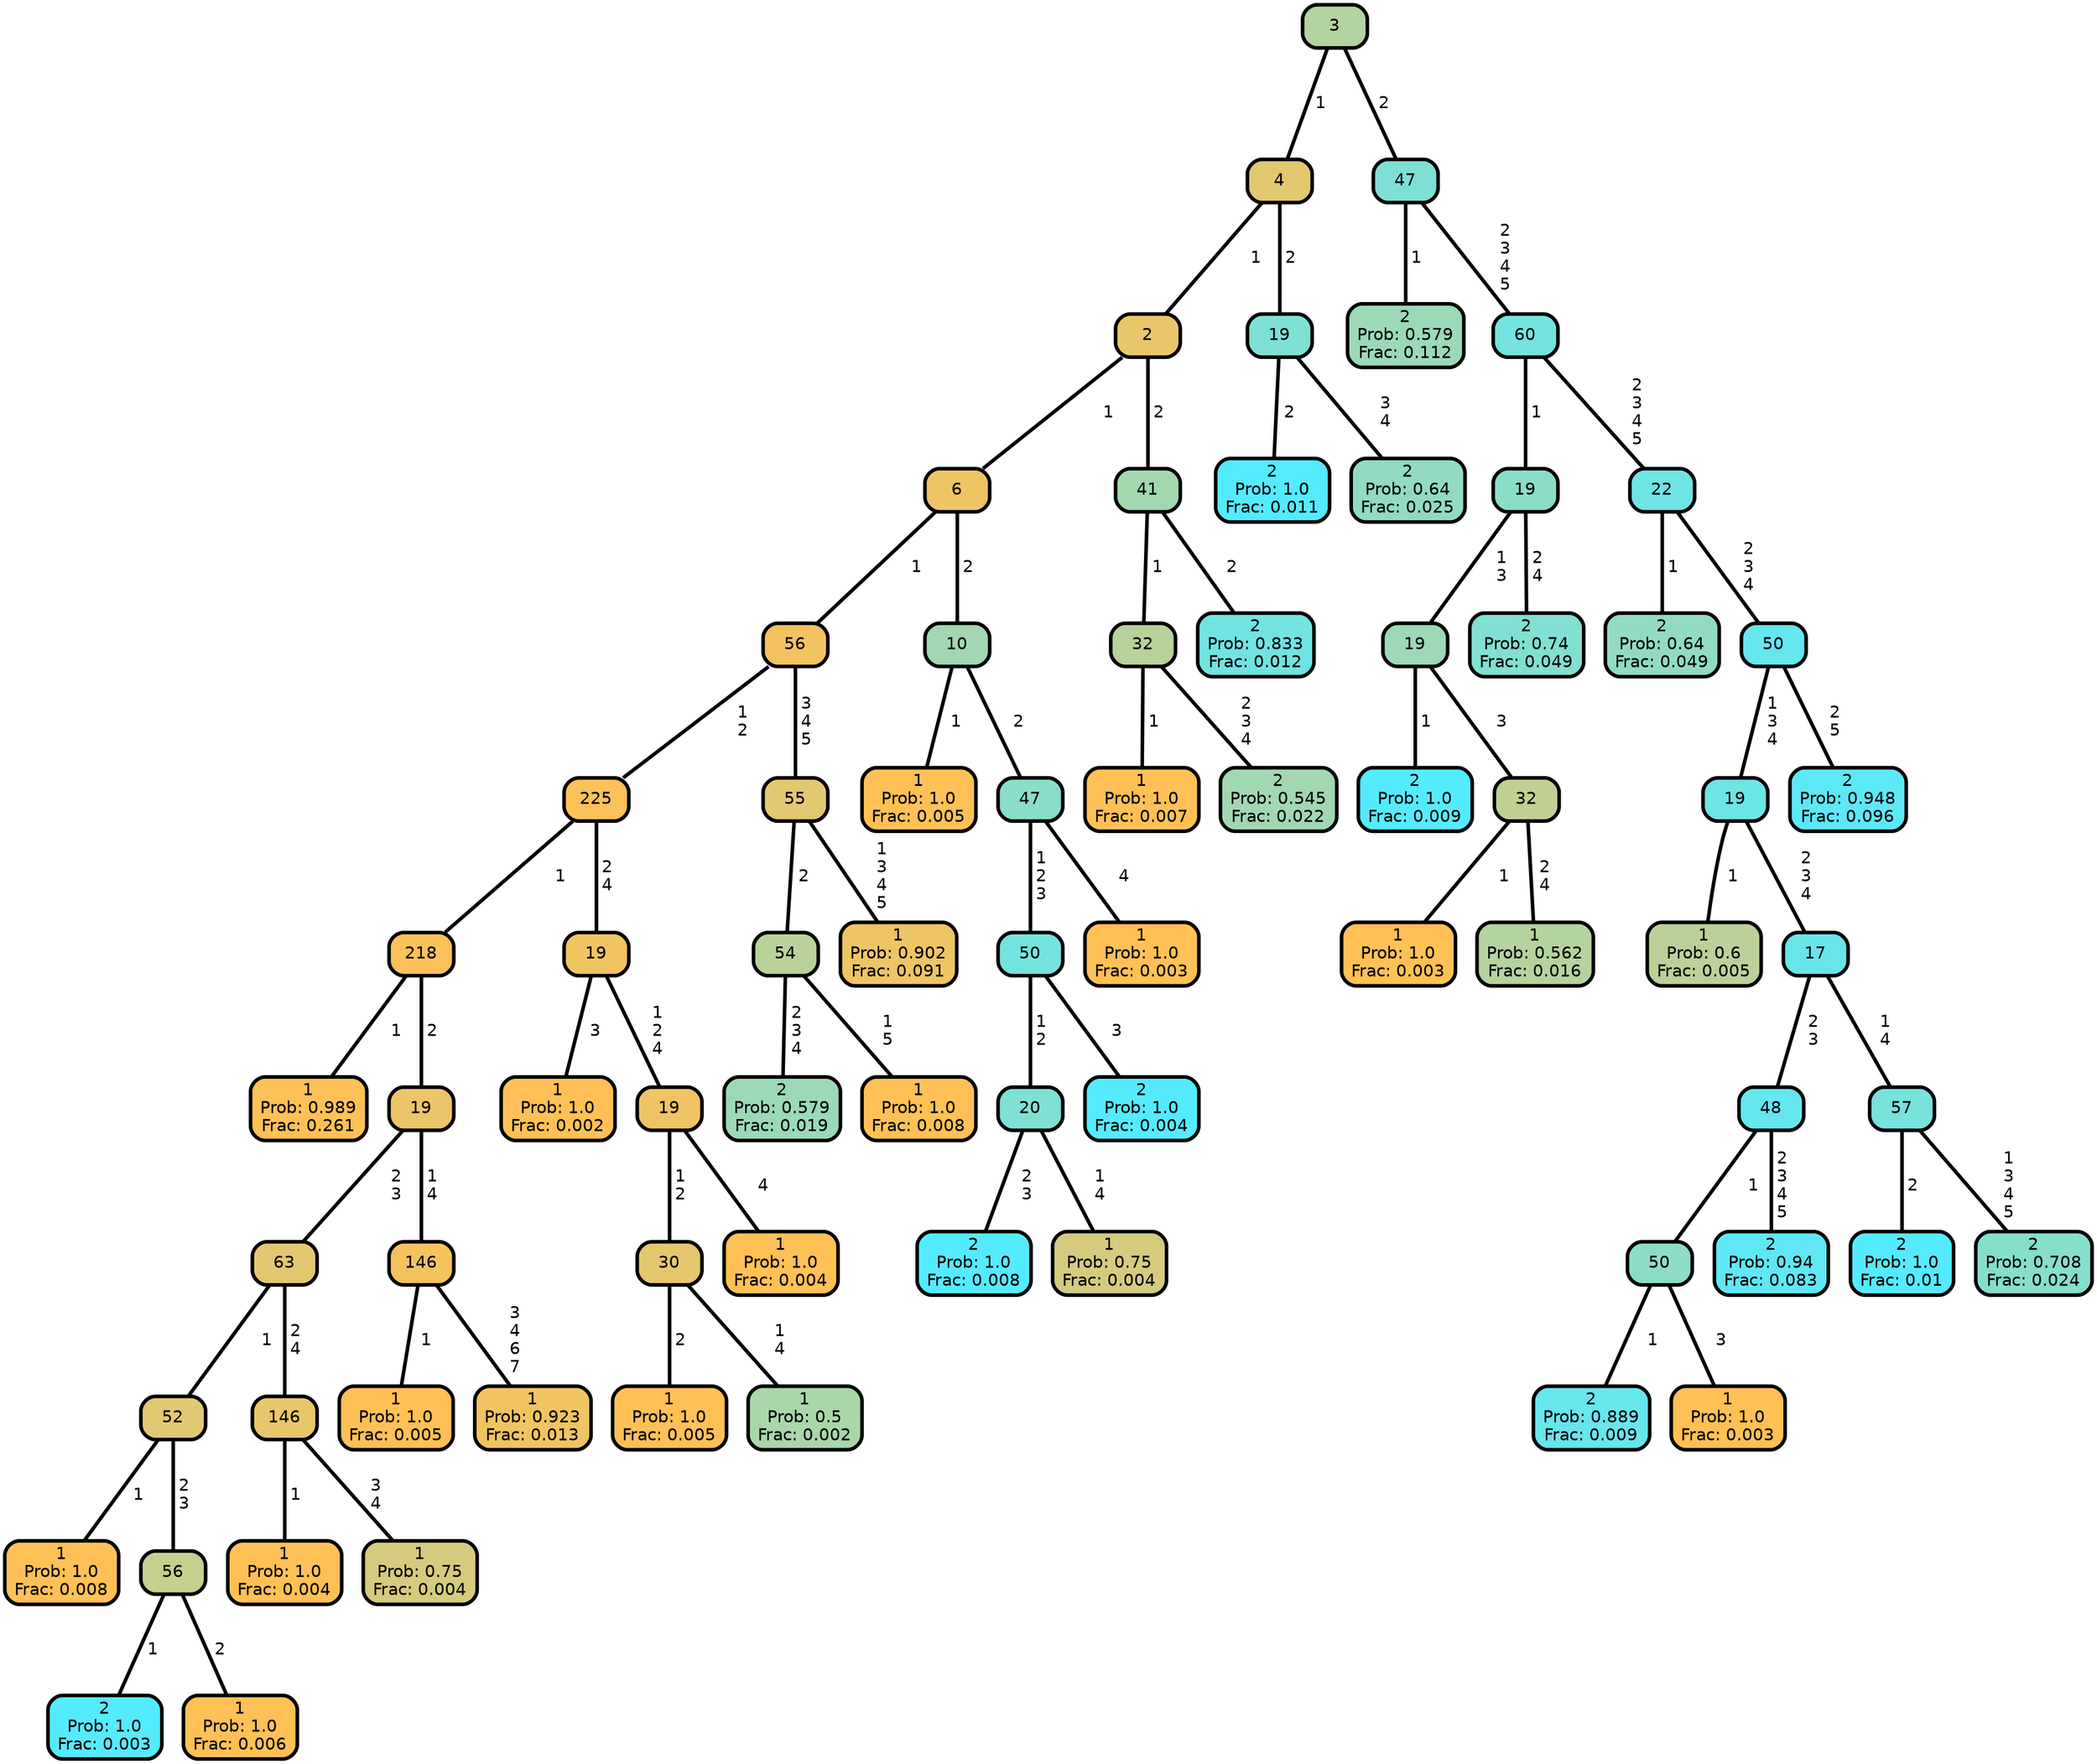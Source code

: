 graph Tree {
node [shape=box, style="filled, rounded",color="black",penwidth="3",fontcolor="black",                 fontname=helvetica] ;
graph [ranksep="0 equally", splines=straight,                 bgcolor=transparent, dpi=200] ;
edge [fontname=helvetica, color=black] ;
0 [label="1
Prob: 0.989
Frac: 0.261", fillcolor="#fdc156"] ;
1 [label="218", fillcolor="#fac259"] ;
2 [label="1
Prob: 1.0
Frac: 0.008", fillcolor="#ffc155"] ;
3 [label="52", fillcolor="#e1c873"] ;
4 [label="2
Prob: 1.0
Frac: 0.003", fillcolor="#55ebff"] ;
5 [label="56", fillcolor="#c6cf8d"] ;
6 [label="1
Prob: 1.0
Frac: 0.006", fillcolor="#ffc155"] ;
7 [label="63", fillcolor="#e3c770"] ;
8 [label="1
Prob: 1.0
Frac: 0.004", fillcolor="#ffc155"] ;
9 [label="146", fillcolor="#e9c66a"] ;
10 [label="1
Prob: 0.75
Frac: 0.004", fillcolor="#d4cb7f"] ;
11 [label="19", fillcolor="#ebc568"] ;
12 [label="1
Prob: 1.0
Frac: 0.005", fillcolor="#ffc155"] ;
13 [label="146", fillcolor="#f5c35e"] ;
14 [label="1
Prob: 0.923
Frac: 0.013", fillcolor="#f1c462"] ;
15 [label="225", fillcolor="#fac259"] ;
16 [label="1
Prob: 1.0
Frac: 0.002", fillcolor="#ffc155"] ;
17 [label="19", fillcolor="#f1c462"] ;
18 [label="1
Prob: 1.0
Frac: 0.005", fillcolor="#ffc155"] ;
19 [label="30", fillcolor="#e6c76d"] ;
20 [label="1
Prob: 0.5
Frac: 0.002", fillcolor="#aad6aa"] ;
21 [label="19", fillcolor="#efc464"] ;
22 [label="1
Prob: 1.0
Frac: 0.004", fillcolor="#ffc155"] ;
23 [label="56", fillcolor="#f3c360"] ;
24 [label="2
Prob: 0.579
Frac: 0.019", fillcolor="#9cd9b7"] ;
25 [label="54", fillcolor="#b9d29a"] ;
26 [label="1
Prob: 1.0
Frac: 0.008", fillcolor="#ffc155"] ;
27 [label="55", fillcolor="#e2c871"] ;
28 [label="1
Prob: 0.902
Frac: 0.091", fillcolor="#eec565"] ;
29 [label="6", fillcolor="#efc464"] ;
30 [label="1
Prob: 1.0
Frac: 0.005", fillcolor="#ffc155"] ;
31 [label="10", fillcolor="#a2d7b1"] ;
32 [label="2
Prob: 1.0
Frac: 0.008", fillcolor="#55ebff"] ;
33 [label="20", fillcolor="#7fe0d4"] ;
34 [label="1
Prob: 0.75
Frac: 0.004", fillcolor="#d4cb7f"] ;
35 [label="50", fillcolor="#74e3df"] ;
36 [label="2
Prob: 1.0
Frac: 0.004", fillcolor="#55ebff"] ;
37 [label="47", fillcolor="#8addc9"] ;
38 [label="1
Prob: 1.0
Frac: 0.003", fillcolor="#ffc155"] ;
39 [label="2", fillcolor="#e9c66a"] ;
40 [label="1
Prob: 1.0
Frac: 0.007", fillcolor="#ffc155"] ;
41 [label="32", fillcolor="#b8d29b"] ;
42 [label="2
Prob: 0.545
Frac: 0.022", fillcolor="#a2d7b1"] ;
43 [label="41", fillcolor="#a3d7b0"] ;
44 [label="2
Prob: 0.833
Frac: 0.012", fillcolor="#71e4e2"] ;
45 [label="4", fillcolor="#e2c871"] ;
46 [label="2
Prob: 1.0
Frac: 0.011", fillcolor="#55ebff"] ;
47 [label="19", fillcolor="#7fe0d4"] ;
48 [label="2
Prob: 0.64
Frac: 0.025", fillcolor="#92dbc1"] ;
49 [label="3", fillcolor="#b3d3a0"] ;
50 [label="2
Prob: 0.579
Frac: 0.112", fillcolor="#9cd9b7"] ;
51 [label="47", fillcolor="#7ee0d5"] ;
52 [label="2
Prob: 1.0
Frac: 0.009", fillcolor="#55ebff"] ;
53 [label="19", fillcolor="#9dd9b6"] ;
54 [label="1
Prob: 1.0
Frac: 0.003", fillcolor="#ffc155"] ;
55 [label="32", fillcolor="#c0d093"] ;
56 [label="1
Prob: 0.562
Frac: 0.016", fillcolor="#b4d39f"] ;
57 [label="19", fillcolor="#8bddc8"] ;
58 [label="2
Prob: 0.74
Frac: 0.049", fillcolor="#81e0d2"] ;
59 [label="60", fillcolor="#74e3df"] ;
60 [label="2
Prob: 0.64
Frac: 0.049", fillcolor="#92dbc1"] ;
61 [label="22", fillcolor="#6ee4e5"] ;
62 [label="1
Prob: 0.6
Frac: 0.005", fillcolor="#bbd199"] ;
63 [label="19", fillcolor="#6ce5e7"] ;
64 [label="2
Prob: 0.889
Frac: 0.009", fillcolor="#67e6ec"] ;
65 [label="50", fillcolor="#8dddc6"] ;
66 [label="1
Prob: 1.0
Frac: 0.003", fillcolor="#ffc155"] ;
67 [label="48", fillcolor="#64e7ef"] ;
68 [label="2
Prob: 0.94
Frac: 0.083", fillcolor="#5fe8f4"] ;
69 [label="17", fillcolor="#69e5ea"] ;
70 [label="2
Prob: 1.0
Frac: 0.01", fillcolor="#55ebff"] ;
71 [label="57", fillcolor="#78e2dc"] ;
72 [label="2
Prob: 0.708
Frac: 0.024", fillcolor="#86decd"] ;
73 [label="50", fillcolor="#66e6ed"] ;
74 [label="2
Prob: 0.948
Frac: 0.096", fillcolor="#5de8f6"] ;
1 -- 0 [label=" 1",penwidth=3] ;
1 -- 11 [label=" 2",penwidth=3] ;
3 -- 2 [label=" 1",penwidth=3] ;
3 -- 5 [label=" 2\n 3",penwidth=3] ;
5 -- 4 [label=" 1",penwidth=3] ;
5 -- 6 [label=" 2",penwidth=3] ;
7 -- 3 [label=" 1",penwidth=3] ;
7 -- 9 [label=" 2\n 4",penwidth=3] ;
9 -- 8 [label=" 1",penwidth=3] ;
9 -- 10 [label=" 3\n 4",penwidth=3] ;
11 -- 7 [label=" 2\n 3",penwidth=3] ;
11 -- 13 [label=" 1\n 4",penwidth=3] ;
13 -- 12 [label=" 1",penwidth=3] ;
13 -- 14 [label=" 3\n 4\n 6\n 7",penwidth=3] ;
15 -- 1 [label=" 1",penwidth=3] ;
15 -- 17 [label=" 2\n 4",penwidth=3] ;
17 -- 16 [label=" 3",penwidth=3] ;
17 -- 21 [label=" 1\n 2\n 4",penwidth=3] ;
19 -- 18 [label=" 2",penwidth=3] ;
19 -- 20 [label=" 1\n 4",penwidth=3] ;
21 -- 19 [label=" 1\n 2",penwidth=3] ;
21 -- 22 [label=" 4",penwidth=3] ;
23 -- 15 [label=" 1\n 2",penwidth=3] ;
23 -- 27 [label=" 3\n 4\n 5",penwidth=3] ;
25 -- 24 [label=" 2\n 3\n 4",penwidth=3] ;
25 -- 26 [label=" 1\n 5",penwidth=3] ;
27 -- 25 [label=" 2",penwidth=3] ;
27 -- 28 [label=" 1\n 3\n 4\n 5",penwidth=3] ;
29 -- 23 [label=" 1",penwidth=3] ;
29 -- 31 [label=" 2",penwidth=3] ;
31 -- 30 [label=" 1",penwidth=3] ;
31 -- 37 [label=" 2",penwidth=3] ;
33 -- 32 [label=" 2\n 3",penwidth=3] ;
33 -- 34 [label=" 1\n 4",penwidth=3] ;
35 -- 33 [label=" 1\n 2",penwidth=3] ;
35 -- 36 [label=" 3",penwidth=3] ;
37 -- 35 [label=" 1\n 2\n 3",penwidth=3] ;
37 -- 38 [label=" 4",penwidth=3] ;
39 -- 29 [label=" 1",penwidth=3] ;
39 -- 43 [label=" 2",penwidth=3] ;
41 -- 40 [label=" 1",penwidth=3] ;
41 -- 42 [label=" 2\n 3\n 4",penwidth=3] ;
43 -- 41 [label=" 1",penwidth=3] ;
43 -- 44 [label=" 2",penwidth=3] ;
45 -- 39 [label=" 1",penwidth=3] ;
45 -- 47 [label=" 2",penwidth=3] ;
47 -- 46 [label=" 2",penwidth=3] ;
47 -- 48 [label=" 3\n 4",penwidth=3] ;
49 -- 45 [label=" 1",penwidth=3] ;
49 -- 51 [label=" 2",penwidth=3] ;
51 -- 50 [label=" 1",penwidth=3] ;
51 -- 59 [label=" 2\n 3\n 4\n 5",penwidth=3] ;
53 -- 52 [label=" 1",penwidth=3] ;
53 -- 55 [label=" 3",penwidth=3] ;
55 -- 54 [label=" 1",penwidth=3] ;
55 -- 56 [label=" 2\n 4",penwidth=3] ;
57 -- 53 [label=" 1\n 3",penwidth=3] ;
57 -- 58 [label=" 2\n 4",penwidth=3] ;
59 -- 57 [label=" 1",penwidth=3] ;
59 -- 61 [label=" 2\n 3\n 4\n 5",penwidth=3] ;
61 -- 60 [label=" 1",penwidth=3] ;
61 -- 73 [label=" 2\n 3\n 4",penwidth=3] ;
63 -- 62 [label=" 1",penwidth=3] ;
63 -- 69 [label=" 2\n 3\n 4",penwidth=3] ;
65 -- 64 [label=" 1",penwidth=3] ;
65 -- 66 [label=" 3",penwidth=3] ;
67 -- 65 [label=" 1",penwidth=3] ;
67 -- 68 [label=" 2\n 3\n 4\n 5",penwidth=3] ;
69 -- 67 [label=" 2\n 3",penwidth=3] ;
69 -- 71 [label=" 1\n 4",penwidth=3] ;
71 -- 70 [label=" 2",penwidth=3] ;
71 -- 72 [label=" 1\n 3\n 4\n 5",penwidth=3] ;
73 -- 63 [label=" 1\n 3\n 4",penwidth=3] ;
73 -- 74 [label=" 2\n 5",penwidth=3] ;
{rank = same;}}